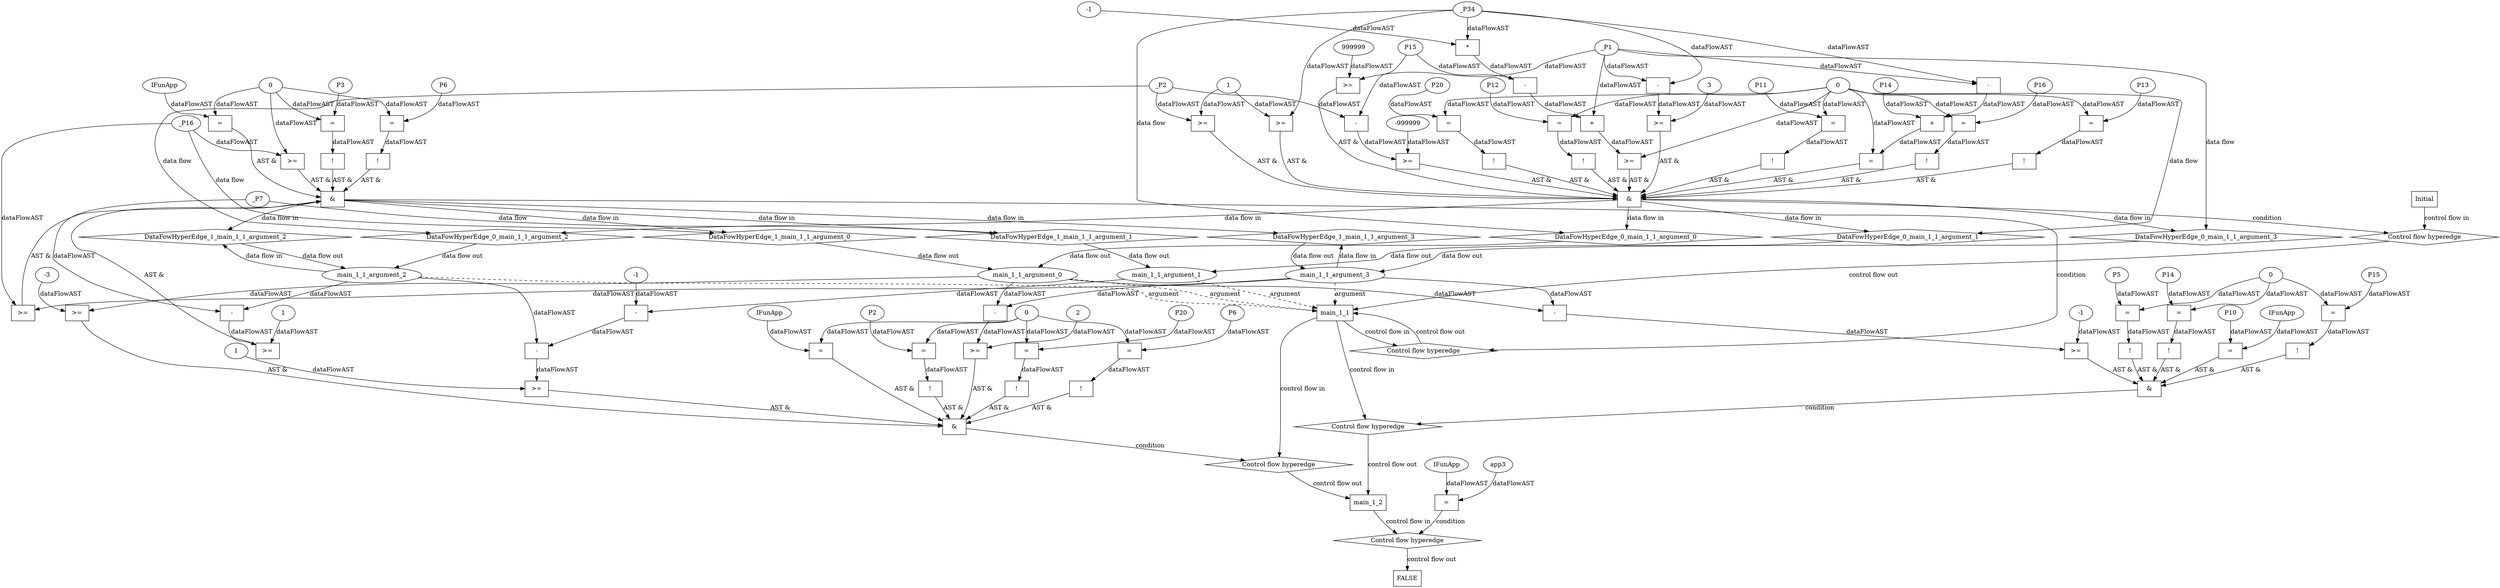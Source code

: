 digraph dag {
"main_1_1" [label="main_1_1" nodeName="main_1_1" class=cfn  shape="rect"];
"main_1_2" [label="main_1_2" nodeName="main_1_2" class=cfn  shape="rect"];
FALSE [label="FALSE" nodeName=FALSE class=cfn  shape="rect"];
Initial [label="Initial" nodeName=Initial class=cfn  shape="rect"];
ControlFowHyperEdge_0 [label="Control flow hyperedge" nodeName=ControlFowHyperEdge_0 class=controlFlowHyperEdge shape="diamond"];
"Initial" -> ControlFowHyperEdge_0 [label="control flow in"]
ControlFowHyperEdge_0 -> "main_1_1" [label="control flow out"]
ControlFowHyperEdge_1 [label="Control flow hyperedge" nodeName=ControlFowHyperEdge_1 class=controlFlowHyperEdge shape="diamond"];
"main_1_1" -> ControlFowHyperEdge_1 [label="control flow in"]
ControlFowHyperEdge_1 -> "main_1_1" [label="control flow out"]
ControlFowHyperEdge_2 [label="Control flow hyperedge" nodeName=ControlFowHyperEdge_2 class=controlFlowHyperEdge shape="diamond"];
"main_1_1" -> ControlFowHyperEdge_2 [label="control flow in"]
ControlFowHyperEdge_2 -> "main_1_2" [label="control flow out"]
ControlFowHyperEdge_3 [label="Control flow hyperedge" nodeName=ControlFowHyperEdge_3 class=controlFlowHyperEdge shape="diamond"];
"main_1_1" -> ControlFowHyperEdge_3 [label="control flow in"]
ControlFowHyperEdge_3 -> "main_1_2" [label="control flow out"]
ControlFowHyperEdge_4 [label="Control flow hyperedge" nodeName=ControlFowHyperEdge_4 class=controlFlowHyperEdge shape="diamond"];
"main_1_2" -> ControlFowHyperEdge_4 [label="control flow in"]
ControlFowHyperEdge_4 -> "FALSE" [label="control flow out"]
"main_1_1_argument_0" [label="main_1_1_argument_0" nodeName=argument0 class=argument  head="main_1_1" shape="oval"];
"main_1_1_argument_0" -> "main_1_1"[label="argument" style="dashed"]
"main_1_1_argument_1" [label="main_1_1_argument_1" nodeName=argument1 class=argument  head="main_1_1" shape="oval"];
"main_1_1_argument_1" -> "main_1_1"[label="argument" style="dashed"]
"main_1_1_argument_2" [label="main_1_1_argument_2" nodeName=argument2 class=argument  head="main_1_1" shape="oval"];
"main_1_1_argument_2" -> "main_1_1"[label="argument" style="dashed"]
"main_1_1_argument_3" [label="main_1_1_argument_3" nodeName=argument3 class=argument  head="main_1_1" shape="oval"];
"main_1_1_argument_3" -> "main_1_1"[label="argument" style="dashed"]

"xxxmain_1_1___Initial_0xxx_and" [label="&" nodeName="xxxmain_1_1___Initial_0xxx_and" class=Operator shape="rect"];
"xxxmain_1_1___Initial_0xxxguard8_node_0" [label="!" nodeName="xxxmain_1_1___Initial_0xxxguard8_node_0" class=Operator shape="rect"];
"xxxmain_1_1___Initial_0xxxguard8_node_1" [label="=" nodeName="xxxmain_1_1___Initial_0xxxguard8_node_1" class=Operator  shape="rect"];
"xxxmain_1_1___Initial_0xxxguard8_node_2" [label="P11" nodeName="xxxmain_1_1___Initial_0xxxguard8_node_2" class=Constant ];
"xxxmain_1_1___Initial_0xxxguard8_node_1" -> "xxxmain_1_1___Initial_0xxxguard8_node_0"[label="dataFlowAST"]
"xxxmain_1_1___Initial_0xxxguard8_node_2" -> "xxxmain_1_1___Initial_0xxxguard8_node_1"[label="dataFlowAST"]
"xxxmain_1_1___Initial_0xxxdataFlow1_node_0" -> "xxxmain_1_1___Initial_0xxxguard8_node_1"[label="dataFlowAST"]

"xxxmain_1_1___Initial_0xxxguard8_node_0" -> "xxxmain_1_1___Initial_0xxx_and" [label="AST &"];
"xxxmain_1_1___Initial_0xxxguard7_node_0" [label=">=" nodeName="xxxmain_1_1___Initial_0xxxguard7_node_0" class=Operator  shape="rect"];
"xxxmain_1_1___Initial_0xxxguard7_node_1" [label="-" nodeName="xxxmain_1_1___Initial_0xxxguard7_node_1" class= Operator shape="rect"];
"xxxmain_1_1___Initial_0xxxguard7_node_4" [label="3" nodeName="xxxmain_1_1___Initial_0xxxguard7_node_4" class=Literal ];
"xxxmain_1_1___Initial_0xxxguard7_node_1" -> "xxxmain_1_1___Initial_0xxxguard7_node_0"[label="dataFlowAST"]
"xxxmain_1_1___Initial_0xxxguard7_node_4" -> "xxxmain_1_1___Initial_0xxxguard7_node_0"[label="dataFlowAST"]
"xxxmain_1_1___Initial_0xxxdataFlow3_node_0" -> "xxxmain_1_1___Initial_0xxxguard7_node_1"[label="dataFlowAST"]
"xxxmain_1_1___Initial_0xxxdataFlow_0_node_0" -> "xxxmain_1_1___Initial_0xxxguard7_node_1"[label="dataFlowAST"]

"xxxmain_1_1___Initial_0xxxguard7_node_0" -> "xxxmain_1_1___Initial_0xxx_and" [label="AST &"];
"xxxmain_1_1___Initial_0xxxguard6_node_0" [label="!" nodeName="xxxmain_1_1___Initial_0xxxguard6_node_0" class=Operator shape="rect"];
"xxxmain_1_1___Initial_0xxxguard6_node_1" [label="=" nodeName="xxxmain_1_1___Initial_0xxxguard6_node_1" class=Operator  shape="rect"];
"xxxmain_1_1___Initial_0xxxguard6_node_2" [label="P12" nodeName="xxxmain_1_1___Initial_0xxxguard6_node_2" class=Constant ];
"xxxmain_1_1___Initial_0xxxguard6_node_1" -> "xxxmain_1_1___Initial_0xxxguard6_node_0"[label="dataFlowAST"]
"xxxmain_1_1___Initial_0xxxguard6_node_2" -> "xxxmain_1_1___Initial_0xxxguard6_node_1"[label="dataFlowAST"]
"xxxmain_1_1___Initial_0xxxdataFlow1_node_0" -> "xxxmain_1_1___Initial_0xxxguard6_node_1"[label="dataFlowAST"]

"xxxmain_1_1___Initial_0xxxguard6_node_0" -> "xxxmain_1_1___Initial_0xxx_and" [label="AST &"];
"xxxmain_1_1___Initial_0xxxguard10_node_0" [label=">=" nodeName="xxxmain_1_1___Initial_0xxxguard10_node_0" class=Operator  shape="rect"];
"xxxmain_1_1___Initial_0xxxguard10_node_1" [label="+" nodeName="xxxmain_1_1___Initial_0xxxguard10_node_1" class= Operator shape="rect"];
"xxxmain_1_1___Initial_0xxxguard10_node_3" [label="-" nodeName="xxxmain_1_1___Initial_0xxxguard10_node_3" class= Operator shape="rect"];
"xxxmain_1_1___Initial_0xxxguard10_node_4" [label="*" nodeName="xxxmain_1_1___Initial_0xxxguard10_node_4" class=Operator  shape="rect"];
"xxxmain_1_1___Initial_0xxxguard10_node_5" [label="-1" nodeName="xxxmain_1_1___Initial_0xxxguard10_node_5" class=Coeff ];
"xxxmain_1_1___Initial_0xxxguard10_node_1" -> "xxxmain_1_1___Initial_0xxxguard10_node_0"[label="dataFlowAST"]
"xxxmain_1_1___Initial_0xxxdataFlow1_node_0" -> "xxxmain_1_1___Initial_0xxxguard10_node_0"[label="dataFlowAST"]
"xxxmain_1_1___Initial_0xxxdataFlow3_node_0" -> "xxxmain_1_1___Initial_0xxxguard10_node_1"[label="dataFlowAST"]
"xxxmain_1_1___Initial_0xxxguard10_node_3" -> "xxxmain_1_1___Initial_0xxxguard10_node_1"[label="dataFlowAST"]
"xxxmain_1_1___Initial_0xxxguard10_node_4" -> "xxxmain_1_1___Initial_0xxxguard10_node_3"[label="dataFlowAST"]
"xxxmain_1_1___Initial_0xxxguard_0_node_3" -> "xxxmain_1_1___Initial_0xxxguard10_node_3"[label="dataFlowAST"]
"xxxmain_1_1___Initial_0xxxguard10_node_5" -> "xxxmain_1_1___Initial_0xxxguard10_node_4"[label="dataFlowAST"]
"xxxmain_1_1___Initial_0xxxdataFlow_0_node_0" -> "xxxmain_1_1___Initial_0xxxguard10_node_4"[label="dataFlowAST"]

"xxxmain_1_1___Initial_0xxxguard10_node_0" -> "xxxmain_1_1___Initial_0xxx_and" [label="AST &"];
"xxxmain_1_1___Initial_0xxxguard9_node_0" [label=">=" nodeName="xxxmain_1_1___Initial_0xxxguard9_node_0" class=Operator  shape="rect"];
"xxxmain_1_1___Initial_0xxxdataFlow2_node_0" -> "xxxmain_1_1___Initial_0xxxguard9_node_0"[label="dataFlowAST"]
"xxxmain_1_1___Initial_0xxxguard5_node_2" -> "xxxmain_1_1___Initial_0xxxguard9_node_0"[label="dataFlowAST"]

"xxxmain_1_1___Initial_0xxxguard9_node_0" -> "xxxmain_1_1___Initial_0xxx_and" [label="AST &"];
"xxxmain_1_1___Initial_0xxxguard4_node_0" [label="!" nodeName="xxxmain_1_1___Initial_0xxxguard4_node_0" class=Operator shape="rect"];
"xxxmain_1_1___Initial_0xxxguard4_node_1" [label="=" nodeName="xxxmain_1_1___Initial_0xxxguard4_node_1" class=Operator  shape="rect"];
"xxxmain_1_1___Initial_0xxxguard4_node_2" [label="P16" nodeName="xxxmain_1_1___Initial_0xxxguard4_node_2" class=Constant ];
"xxxmain_1_1___Initial_0xxxguard4_node_1" -> "xxxmain_1_1___Initial_0xxxguard4_node_0"[label="dataFlowAST"]
"xxxmain_1_1___Initial_0xxxguard4_node_2" -> "xxxmain_1_1___Initial_0xxxguard4_node_1"[label="dataFlowAST"]
"xxxmain_1_1___Initial_0xxxdataFlow1_node_0" -> "xxxmain_1_1___Initial_0xxxguard4_node_1"[label="dataFlowAST"]

"xxxmain_1_1___Initial_0xxxguard4_node_0" -> "xxxmain_1_1___Initial_0xxx_and" [label="AST &"];
"xxxmain_1_1___Initial_0xxxguard_0_node_0" [label=">=" nodeName="xxxmain_1_1___Initial_0xxxguard_0_node_0" class=Operator  shape="rect"];
"xxxmain_1_1___Initial_0xxxguard_0_node_1" [label="-" nodeName="xxxmain_1_1___Initial_0xxxguard_0_node_1" class= Operator shape="rect"];
"xxxmain_1_1___Initial_0xxxguard_0_node_3" [label="P15" nodeName="xxxmain_1_1___Initial_0xxxguard_0_node_3" class=Constant ];
"xxxmain_1_1___Initial_0xxxguard_0_node_4" [label="-999999" nodeName="xxxmain_1_1___Initial_0xxxguard_0_node_4" class=Literal ];
"xxxmain_1_1___Initial_0xxxguard_0_node_1" -> "xxxmain_1_1___Initial_0xxxguard_0_node_0"[label="dataFlowAST"]
"xxxmain_1_1___Initial_0xxxguard_0_node_4" -> "xxxmain_1_1___Initial_0xxxguard_0_node_0"[label="dataFlowAST"]
"xxxmain_1_1___Initial_0xxxdataFlow2_node_0" -> "xxxmain_1_1___Initial_0xxxguard_0_node_1"[label="dataFlowAST"]
"xxxmain_1_1___Initial_0xxxguard_0_node_3" -> "xxxmain_1_1___Initial_0xxxguard_0_node_1"[label="dataFlowAST"]

"xxxmain_1_1___Initial_0xxxguard_0_node_0" -> "xxxmain_1_1___Initial_0xxx_and" [label="AST &"];
"xxxmain_1_1___Initial_0xxxguard5_node_0" [label=">=" nodeName="xxxmain_1_1___Initial_0xxxguard5_node_0" class=Operator  shape="rect"];
"xxxmain_1_1___Initial_0xxxguard5_node_2" [label="1" nodeName="xxxmain_1_1___Initial_0xxxguard5_node_2" class=Literal ];
"xxxmain_1_1___Initial_0xxxdataFlow_0_node_0" -> "xxxmain_1_1___Initial_0xxxguard5_node_0"[label="dataFlowAST"]
"xxxmain_1_1___Initial_0xxxguard5_node_2" -> "xxxmain_1_1___Initial_0xxxguard5_node_0"[label="dataFlowAST"]

"xxxmain_1_1___Initial_0xxxguard5_node_0" -> "xxxmain_1_1___Initial_0xxx_and" [label="AST &"];
"xxxmain_1_1___Initial_0xxxguard3_node_0" [label="=" nodeName="xxxmain_1_1___Initial_0xxxguard3_node_0" class=Operator  shape="rect"];
"xxxmain_1_1___Initial_0xxxguard3_node_1" [label="+" nodeName="xxxmain_1_1___Initial_0xxxguard3_node_1" class= Operator shape="rect"];
"xxxmain_1_1___Initial_0xxxguard3_node_2" [label="P14" nodeName="xxxmain_1_1___Initial_0xxxguard3_node_2" class=Constant ];
"xxxmain_1_1___Initial_0xxxguard3_node_3" [label="-" nodeName="xxxmain_1_1___Initial_0xxxguard3_node_3" class= Operator shape="rect"];
"xxxmain_1_1___Initial_0xxxguard3_node_1" -> "xxxmain_1_1___Initial_0xxxguard3_node_0"[label="dataFlowAST"]
"xxxmain_1_1___Initial_0xxxdataFlow1_node_0" -> "xxxmain_1_1___Initial_0xxxguard3_node_0"[label="dataFlowAST"]
"xxxmain_1_1___Initial_0xxxguard3_node_2" -> "xxxmain_1_1___Initial_0xxxguard3_node_1"[label="dataFlowAST"]
"xxxmain_1_1___Initial_0xxxguard3_node_3" -> "xxxmain_1_1___Initial_0xxxguard3_node_1"[label="dataFlowAST"]
"xxxmain_1_1___Initial_0xxxdataFlow_0_node_0" -> "xxxmain_1_1___Initial_0xxxguard3_node_3"[label="dataFlowAST"]
"xxxmain_1_1___Initial_0xxxdataFlow3_node_0" -> "xxxmain_1_1___Initial_0xxxguard3_node_3"[label="dataFlowAST"]

"xxxmain_1_1___Initial_0xxxguard3_node_0" -> "xxxmain_1_1___Initial_0xxx_and" [label="AST &"];
"xxxmain_1_1___Initial_0xxxguard1_node_0" [label="!" nodeName="xxxmain_1_1___Initial_0xxxguard1_node_0" class=Operator shape="rect"];
"xxxmain_1_1___Initial_0xxxguard1_node_1" [label="=" nodeName="xxxmain_1_1___Initial_0xxxguard1_node_1" class=Operator  shape="rect"];
"xxxmain_1_1___Initial_0xxxguard1_node_2" [label="P13" nodeName="xxxmain_1_1___Initial_0xxxguard1_node_2" class=Constant ];
"xxxmain_1_1___Initial_0xxxguard1_node_1" -> "xxxmain_1_1___Initial_0xxxguard1_node_0"[label="dataFlowAST"]
"xxxmain_1_1___Initial_0xxxguard1_node_2" -> "xxxmain_1_1___Initial_0xxxguard1_node_1"[label="dataFlowAST"]
"xxxmain_1_1___Initial_0xxxdataFlow1_node_0" -> "xxxmain_1_1___Initial_0xxxguard1_node_1"[label="dataFlowAST"]

"xxxmain_1_1___Initial_0xxxguard1_node_0" -> "xxxmain_1_1___Initial_0xxx_and" [label="AST &"];
"xxxmain_1_1___Initial_0xxxguard2_node_0" [label=">=" nodeName="xxxmain_1_1___Initial_0xxxguard2_node_0" class=Operator  shape="rect"];
"xxxmain_1_1___Initial_0xxxguard2_node_1" [label="999999" nodeName="xxxmain_1_1___Initial_0xxxguard2_node_1" class=Literal ];
"xxxmain_1_1___Initial_0xxxguard2_node_1" -> "xxxmain_1_1___Initial_0xxxguard2_node_0"[label="dataFlowAST"]
"xxxmain_1_1___Initial_0xxxdataFlow3_node_0" -> "xxxmain_1_1___Initial_0xxxguard2_node_0"[label="dataFlowAST"]

"xxxmain_1_1___Initial_0xxxguard2_node_0" -> "xxxmain_1_1___Initial_0xxx_and" [label="AST &"];
"xxxmain_1_1___Initial_0xxxguard11_node_0" [label="!" nodeName="xxxmain_1_1___Initial_0xxxguard11_node_0" class=Operator shape="rect"];
"xxxmain_1_1___Initial_0xxxguard11_node_1" [label="=" nodeName="xxxmain_1_1___Initial_0xxxguard11_node_1" class=Operator  shape="rect"];
"xxxmain_1_1___Initial_0xxxguard11_node_2" [label="P20" nodeName="xxxmain_1_1___Initial_0xxxguard11_node_2" class=Constant ];
"xxxmain_1_1___Initial_0xxxguard11_node_1" -> "xxxmain_1_1___Initial_0xxxguard11_node_0"[label="dataFlowAST"]
"xxxmain_1_1___Initial_0xxxguard11_node_2" -> "xxxmain_1_1___Initial_0xxxguard11_node_1"[label="dataFlowAST"]
"xxxmain_1_1___Initial_0xxxdataFlow1_node_0" -> "xxxmain_1_1___Initial_0xxxguard11_node_1"[label="dataFlowAST"]

"xxxmain_1_1___Initial_0xxxguard11_node_0" -> "xxxmain_1_1___Initial_0xxx_and" [label="AST &"];
"xxxmain_1_1___Initial_0xxx_and" -> "ControlFowHyperEdge_0" [label="condition"];
"xxxmain_1_1___Initial_0xxxdataFlow_0_node_0" [label="_P34" nodeName="xxxmain_1_1___Initial_0xxxdataFlow_0_node_0" class=Constant ];

"xxxmain_1_1___Initial_0xxxdataFlow_0_node_0" -> "DataFowHyperEdge_0_main_1_1_argument_0" [label="data flow"];
"xxxmain_1_1___Initial_0xxxdataFlow1_node_0" [label="0" nodeName="xxxmain_1_1___Initial_0xxxdataFlow1_node_0" class=Literal ];

"xxxmain_1_1___Initial_0xxxdataFlow1_node_0" -> "DataFowHyperEdge_0_main_1_1_argument_1" [label="data flow"];
"xxxmain_1_1___Initial_0xxxdataFlow2_node_0" [label="_P2" nodeName="xxxmain_1_1___Initial_0xxxdataFlow2_node_0" class=Constant ];

"xxxmain_1_1___Initial_0xxxdataFlow2_node_0" -> "DataFowHyperEdge_0_main_1_1_argument_2" [label="data flow"];
"xxxmain_1_1___Initial_0xxxdataFlow3_node_0" [label="_P1" nodeName="xxxmain_1_1___Initial_0xxxdataFlow3_node_0" class=Constant ];

"xxxmain_1_1___Initial_0xxxdataFlow3_node_0" -> "DataFowHyperEdge_0_main_1_1_argument_3" [label="data flow"];
"xxxmain_1_1___main_1_1_1xxx_and" [label="&" nodeName="xxxmain_1_1___main_1_1_1xxx_and" class=Operator shape="rect"];
"xxxmain_1_1___main_1_1_1xxxguard5_node_0" [label=">=" nodeName="xxxmain_1_1___main_1_1_1xxxguard5_node_0" class=Operator  shape="rect"];
"xxxmain_1_1___main_1_1_1xxxguard5_node_1" [label="-" nodeName="xxxmain_1_1___main_1_1_1xxxguard5_node_1" class= Operator shape="rect"];
"xxxmain_1_1___main_1_1_1xxxguard5_node_4" [label="1" nodeName="xxxmain_1_1___main_1_1_1xxxguard5_node_4" class=Literal ];
"xxxmain_1_1___main_1_1_1xxxguard5_node_1" -> "xxxmain_1_1___main_1_1_1xxxguard5_node_0"[label="dataFlowAST"]
"xxxmain_1_1___main_1_1_1xxxguard5_node_4" -> "xxxmain_1_1___main_1_1_1xxxguard5_node_0"[label="dataFlowAST"]
"main_1_1_argument_2" -> "xxxmain_1_1___main_1_1_1xxxguard5_node_1"[label="dataFlowAST"]
"xxxmain_1_1___main_1_1_1xxxdataFlow1_node_0" -> "xxxmain_1_1___main_1_1_1xxxguard5_node_1"[label="dataFlowAST"]

"xxxmain_1_1___main_1_1_1xxxguard5_node_0" -> "xxxmain_1_1___main_1_1_1xxx_and" [label="AST &"];
"xxxmain_1_1___main_1_1_1xxxguard2_node_0" [label=">=" nodeName="xxxmain_1_1___main_1_1_1xxxguard2_node_0" class=Operator  shape="rect"];
"main_1_1_argument_3" -> "xxxmain_1_1___main_1_1_1xxxguard2_node_0"[label="dataFlowAST"]
"xxxmain_1_1___main_1_1_1xxxdataFlow_0_node_0" -> "xxxmain_1_1___main_1_1_1xxxguard2_node_0"[label="dataFlowAST"]

"xxxmain_1_1___main_1_1_1xxxguard2_node_0" -> "xxxmain_1_1___main_1_1_1xxx_and" [label="AST &"];
"xxxmain_1_1___main_1_1_1xxxguard1_node_0" [label="=" nodeName="xxxmain_1_1___main_1_1_1xxxguard1_node_0" class=Operator  shape="rect"];
"xxxmain_1_1___main_1_1_1xxxguard1_node_1" [label="IFunApp" nodeName="xxxmain_1_1___main_1_1_1xxxguard1_node_1" class=IFunApp ];
"xxxmain_1_1___main_1_1_1xxxguard1_node_1" -> "xxxmain_1_1___main_1_1_1xxxguard1_node_0"[label="dataFlowAST"]
"xxxmain_1_1___main_1_1_1xxxguard_0_node_2" -> "xxxmain_1_1___main_1_1_1xxxguard1_node_0"[label="dataFlowAST"]

"xxxmain_1_1___main_1_1_1xxxguard1_node_0" -> "xxxmain_1_1___main_1_1_1xxx_and" [label="AST &"];
"xxxmain_1_1___main_1_1_1xxxguard4_node_0" [label="!" nodeName="xxxmain_1_1___main_1_1_1xxxguard4_node_0" class=Operator shape="rect"];
"xxxmain_1_1___main_1_1_1xxxguard4_node_1" [label="=" nodeName="xxxmain_1_1___main_1_1_1xxxguard4_node_1" class=Operator  shape="rect"];
"xxxmain_1_1___main_1_1_1xxxguard4_node_2" [label="P6" nodeName="xxxmain_1_1___main_1_1_1xxxguard4_node_2" class=Constant ];
"xxxmain_1_1___main_1_1_1xxxguard4_node_1" -> "xxxmain_1_1___main_1_1_1xxxguard4_node_0"[label="dataFlowAST"]
"xxxmain_1_1___main_1_1_1xxxguard4_node_2" -> "xxxmain_1_1___main_1_1_1xxxguard4_node_1"[label="dataFlowAST"]
"xxxmain_1_1___main_1_1_1xxxguard_0_node_2" -> "xxxmain_1_1___main_1_1_1xxxguard4_node_1"[label="dataFlowAST"]

"xxxmain_1_1___main_1_1_1xxxguard4_node_0" -> "xxxmain_1_1___main_1_1_1xxx_and" [label="AST &"];
"xxxmain_1_1___main_1_1_1xxxguard3_node_0" [label="!" nodeName="xxxmain_1_1___main_1_1_1xxxguard3_node_0" class=Operator shape="rect"];
"xxxmain_1_1___main_1_1_1xxxguard3_node_1" [label="=" nodeName="xxxmain_1_1___main_1_1_1xxxguard3_node_1" class=Operator  shape="rect"];
"xxxmain_1_1___main_1_1_1xxxguard3_node_2" [label="P3" nodeName="xxxmain_1_1___main_1_1_1xxxguard3_node_2" class=Constant ];
"xxxmain_1_1___main_1_1_1xxxguard3_node_1" -> "xxxmain_1_1___main_1_1_1xxxguard3_node_0"[label="dataFlowAST"]
"xxxmain_1_1___main_1_1_1xxxguard3_node_2" -> "xxxmain_1_1___main_1_1_1xxxguard3_node_1"[label="dataFlowAST"]
"xxxmain_1_1___main_1_1_1xxxguard_0_node_2" -> "xxxmain_1_1___main_1_1_1xxxguard3_node_1"[label="dataFlowAST"]

"xxxmain_1_1___main_1_1_1xxxguard3_node_0" -> "xxxmain_1_1___main_1_1_1xxx_and" [label="AST &"];
"xxxmain_1_1___main_1_1_1xxxguard_0_node_0" [label=">=" nodeName="xxxmain_1_1___main_1_1_1xxxguard_0_node_0" class=Operator  shape="rect"];
"xxxmain_1_1___main_1_1_1xxxguard_0_node_2" [label="0" nodeName="xxxmain_1_1___main_1_1_1xxxguard_0_node_2" class=Literal ];
"xxxmain_1_1___main_1_1_1xxxdataFlow_0_node_0" -> "xxxmain_1_1___main_1_1_1xxxguard_0_node_0"[label="dataFlowAST"]
"xxxmain_1_1___main_1_1_1xxxguard_0_node_2" -> "xxxmain_1_1___main_1_1_1xxxguard_0_node_0"[label="dataFlowAST"]

"xxxmain_1_1___main_1_1_1xxxguard_0_node_0" -> "xxxmain_1_1___main_1_1_1xxx_and" [label="AST &"];
"xxxmain_1_1___main_1_1_1xxx_and" -> "ControlFowHyperEdge_1" [label="condition"];
"xxxmain_1_1___main_1_1_1xxxdataFlow_0_node_0" [label="_P16" nodeName="xxxmain_1_1___main_1_1_1xxxdataFlow_0_node_0" class=Constant ];

"xxxmain_1_1___main_1_1_1xxxdataFlow_0_node_0" -> "DataFowHyperEdge_1_main_1_1_argument_0" [label="data flow"];
"xxxmain_1_1___main_1_1_1xxxdataFlow1_node_0" [label="_P7" nodeName="xxxmain_1_1___main_1_1_1xxxdataFlow1_node_0" class=Constant ];

"xxxmain_1_1___main_1_1_1xxxdataFlow1_node_0" -> "DataFowHyperEdge_1_main_1_1_argument_1" [label="data flow"];
"xxxmain_1_2___main_1_1_2xxx_and" [label="&" nodeName="xxxmain_1_2___main_1_1_2xxx_and" class=Operator shape="rect"];
"xxxmain_1_2___main_1_1_2xxxguard3_node_0" [label="!" nodeName="xxxmain_1_2___main_1_1_2xxxguard3_node_0" class=Operator shape="rect"];
"xxxmain_1_2___main_1_1_2xxxguard3_node_1" [label="=" nodeName="xxxmain_1_2___main_1_1_2xxxguard3_node_1" class=Operator  shape="rect"];
"xxxmain_1_2___main_1_1_2xxxguard3_node_2" [label="P2" nodeName="xxxmain_1_2___main_1_1_2xxxguard3_node_2" class=Constant ];
"xxxmain_1_2___main_1_1_2xxxguard3_node_3" [label="0" nodeName="xxxmain_1_2___main_1_1_2xxxguard3_node_3" class=Literal ];
"xxxmain_1_2___main_1_1_2xxxguard3_node_1" -> "xxxmain_1_2___main_1_1_2xxxguard3_node_0"[label="dataFlowAST"]
"xxxmain_1_2___main_1_1_2xxxguard3_node_2" -> "xxxmain_1_2___main_1_1_2xxxguard3_node_1"[label="dataFlowAST"]
"xxxmain_1_2___main_1_1_2xxxguard3_node_3" -> "xxxmain_1_2___main_1_1_2xxxguard3_node_1"[label="dataFlowAST"]

"xxxmain_1_2___main_1_1_2xxxguard3_node_0" -> "xxxmain_1_2___main_1_1_2xxx_and" [label="AST &"];
"xxxmain_1_2___main_1_1_2xxxguard2_node_0" [label=">=" nodeName="xxxmain_1_2___main_1_1_2xxxguard2_node_0" class=Operator  shape="rect"];
"xxxmain_1_2___main_1_1_2xxxguard2_node_1" [label="-" nodeName="xxxmain_1_2___main_1_1_2xxxguard2_node_1" class= Operator shape="rect"];
"xxxmain_1_2___main_1_1_2xxxguard2_node_3" [label="-" nodeName="xxxmain_1_2___main_1_1_2xxxguard2_node_3" class= Operator shape="rect"];
"xxxmain_1_2___main_1_1_2xxxguard2_node_5" [label="-1" nodeName="xxxmain_1_2___main_1_1_2xxxguard2_node_5" class=Literal ];
"xxxmain_1_2___main_1_1_2xxxguard2_node_6" [label="1" nodeName="xxxmain_1_2___main_1_1_2xxxguard2_node_6" class=Literal ];
"xxxmain_1_2___main_1_1_2xxxguard2_node_1" -> "xxxmain_1_2___main_1_1_2xxxguard2_node_0"[label="dataFlowAST"]
"xxxmain_1_2___main_1_1_2xxxguard2_node_6" -> "xxxmain_1_2___main_1_1_2xxxguard2_node_0"[label="dataFlowAST"]
"main_1_1_argument_2" -> "xxxmain_1_2___main_1_1_2xxxguard2_node_1"[label="dataFlowAST"]
"xxxmain_1_2___main_1_1_2xxxguard2_node_3" -> "xxxmain_1_2___main_1_1_2xxxguard2_node_1"[label="dataFlowAST"]
"main_1_1_argument_1" -> "xxxmain_1_2___main_1_1_2xxxguard2_node_3"[label="dataFlowAST"]
"xxxmain_1_2___main_1_1_2xxxguard2_node_5" -> "xxxmain_1_2___main_1_1_2xxxguard2_node_3"[label="dataFlowAST"]

"xxxmain_1_2___main_1_1_2xxxguard2_node_0" -> "xxxmain_1_2___main_1_1_2xxx_and" [label="AST &"];
"xxxmain_1_2___main_1_1_2xxxguard4_node_0" [label="!" nodeName="xxxmain_1_2___main_1_1_2xxxguard4_node_0" class=Operator shape="rect"];
"xxxmain_1_2___main_1_1_2xxxguard4_node_1" [label="=" nodeName="xxxmain_1_2___main_1_1_2xxxguard4_node_1" class=Operator  shape="rect"];
"xxxmain_1_2___main_1_1_2xxxguard4_node_2" [label="P20" nodeName="xxxmain_1_2___main_1_1_2xxxguard4_node_2" class=Constant ];
"xxxmain_1_2___main_1_1_2xxxguard4_node_1" -> "xxxmain_1_2___main_1_1_2xxxguard4_node_0"[label="dataFlowAST"]
"xxxmain_1_2___main_1_1_2xxxguard4_node_2" -> "xxxmain_1_2___main_1_1_2xxxguard4_node_1"[label="dataFlowAST"]
"xxxmain_1_2___main_1_1_2xxxguard3_node_3" -> "xxxmain_1_2___main_1_1_2xxxguard4_node_1"[label="dataFlowAST"]

"xxxmain_1_2___main_1_1_2xxxguard4_node_0" -> "xxxmain_1_2___main_1_1_2xxx_and" [label="AST &"];
"xxxmain_1_2___main_1_1_2xxxguard1_node_0" [label=">=" nodeName="xxxmain_1_2___main_1_1_2xxxguard1_node_0" class=Operator  shape="rect"];
"xxxmain_1_2___main_1_1_2xxxguard1_node_1" [label="-3" nodeName="xxxmain_1_2___main_1_1_2xxxguard1_node_1" class=Literal ];
"xxxmain_1_2___main_1_1_2xxxguard1_node_1" -> "xxxmain_1_2___main_1_1_2xxxguard1_node_0"[label="dataFlowAST"]
"main_1_1_argument_0" -> "xxxmain_1_2___main_1_1_2xxxguard1_node_0"[label="dataFlowAST"]

"xxxmain_1_2___main_1_1_2xxxguard1_node_0" -> "xxxmain_1_2___main_1_1_2xxx_and" [label="AST &"];
"xxxmain_1_2___main_1_1_2xxxguard6_node_0" [label="!" nodeName="xxxmain_1_2___main_1_1_2xxxguard6_node_0" class=Operator shape="rect"];
"xxxmain_1_2___main_1_1_2xxxguard6_node_1" [label="=" nodeName="xxxmain_1_2___main_1_1_2xxxguard6_node_1" class=Operator  shape="rect"];
"xxxmain_1_2___main_1_1_2xxxguard6_node_2" [label="P6" nodeName="xxxmain_1_2___main_1_1_2xxxguard6_node_2" class=Constant ];
"xxxmain_1_2___main_1_1_2xxxguard6_node_1" -> "xxxmain_1_2___main_1_1_2xxxguard6_node_0"[label="dataFlowAST"]
"xxxmain_1_2___main_1_1_2xxxguard6_node_2" -> "xxxmain_1_2___main_1_1_2xxxguard6_node_1"[label="dataFlowAST"]
"xxxmain_1_2___main_1_1_2xxxguard3_node_3" -> "xxxmain_1_2___main_1_1_2xxxguard6_node_1"[label="dataFlowAST"]

"xxxmain_1_2___main_1_1_2xxxguard6_node_0" -> "xxxmain_1_2___main_1_1_2xxx_and" [label="AST &"];
"xxxmain_1_2___main_1_1_2xxxguard5_node_0" [label="=" nodeName="xxxmain_1_2___main_1_1_2xxxguard5_node_0" class=Operator  shape="rect"];
"xxxmain_1_2___main_1_1_2xxxguard5_node_1" [label="IFunApp" nodeName="xxxmain_1_2___main_1_1_2xxxguard5_node_1" class=IFunApp ];
"xxxmain_1_2___main_1_1_2xxxguard5_node_1" -> "xxxmain_1_2___main_1_1_2xxxguard5_node_0"[label="dataFlowAST"]
"xxxmain_1_2___main_1_1_2xxxguard3_node_3" -> "xxxmain_1_2___main_1_1_2xxxguard5_node_0"[label="dataFlowAST"]

"xxxmain_1_2___main_1_1_2xxxguard5_node_0" -> "xxxmain_1_2___main_1_1_2xxx_and" [label="AST &"];
"xxxmain_1_2___main_1_1_2xxxguard_0_node_0" [label=">=" nodeName="xxxmain_1_2___main_1_1_2xxxguard_0_node_0" class=Operator  shape="rect"];
"xxxmain_1_2___main_1_1_2xxxguard_0_node_1" [label="-" nodeName="xxxmain_1_2___main_1_1_2xxxguard_0_node_1" class= Operator shape="rect"];
"xxxmain_1_2___main_1_1_2xxxguard_0_node_4" [label="2" nodeName="xxxmain_1_2___main_1_1_2xxxguard_0_node_4" class=Literal ];
"xxxmain_1_2___main_1_1_2xxxguard_0_node_1" -> "xxxmain_1_2___main_1_1_2xxxguard_0_node_0"[label="dataFlowAST"]
"xxxmain_1_2___main_1_1_2xxxguard_0_node_4" -> "xxxmain_1_2___main_1_1_2xxxguard_0_node_0"[label="dataFlowAST"]
"main_1_1_argument_3" -> "xxxmain_1_2___main_1_1_2xxxguard_0_node_1"[label="dataFlowAST"]
"main_1_1_argument_0" -> "xxxmain_1_2___main_1_1_2xxxguard_0_node_1"[label="dataFlowAST"]

"xxxmain_1_2___main_1_1_2xxxguard_0_node_0" -> "xxxmain_1_2___main_1_1_2xxx_and" [label="AST &"];
"xxxmain_1_2___main_1_1_2xxx_and" -> "ControlFowHyperEdge_2" [label="condition"];
"xxxmain_1_2___main_1_1_3xxx_and" [label="&" nodeName="xxxmain_1_2___main_1_1_3xxx_and" class=Operator shape="rect"];
"xxxmain_1_2___main_1_1_3xxxguard2_node_0" [label="!" nodeName="xxxmain_1_2___main_1_1_3xxxguard2_node_0" class=Operator shape="rect"];
"xxxmain_1_2___main_1_1_3xxxguard2_node_1" [label="=" nodeName="xxxmain_1_2___main_1_1_3xxxguard2_node_1" class=Operator  shape="rect"];
"xxxmain_1_2___main_1_1_3xxxguard2_node_2" [label="P15" nodeName="xxxmain_1_2___main_1_1_3xxxguard2_node_2" class=Constant ];
"xxxmain_1_2___main_1_1_3xxxguard2_node_3" [label="0" nodeName="xxxmain_1_2___main_1_1_3xxxguard2_node_3" class=Literal ];
"xxxmain_1_2___main_1_1_3xxxguard2_node_1" -> "xxxmain_1_2___main_1_1_3xxxguard2_node_0"[label="dataFlowAST"]
"xxxmain_1_2___main_1_1_3xxxguard2_node_2" -> "xxxmain_1_2___main_1_1_3xxxguard2_node_1"[label="dataFlowAST"]
"xxxmain_1_2___main_1_1_3xxxguard2_node_3" -> "xxxmain_1_2___main_1_1_3xxxguard2_node_1"[label="dataFlowAST"]

"xxxmain_1_2___main_1_1_3xxxguard2_node_0" -> "xxxmain_1_2___main_1_1_3xxx_and" [label="AST &"];
"xxxmain_1_2___main_1_1_3xxxguard4_node_0" [label="!" nodeName="xxxmain_1_2___main_1_1_3xxxguard4_node_0" class=Operator shape="rect"];
"xxxmain_1_2___main_1_1_3xxxguard4_node_1" [label="=" nodeName="xxxmain_1_2___main_1_1_3xxxguard4_node_1" class=Operator  shape="rect"];
"xxxmain_1_2___main_1_1_3xxxguard4_node_2" [label="P5" nodeName="xxxmain_1_2___main_1_1_3xxxguard4_node_2" class=Constant ];
"xxxmain_1_2___main_1_1_3xxxguard4_node_1" -> "xxxmain_1_2___main_1_1_3xxxguard4_node_0"[label="dataFlowAST"]
"xxxmain_1_2___main_1_1_3xxxguard4_node_2" -> "xxxmain_1_2___main_1_1_3xxxguard4_node_1"[label="dataFlowAST"]
"xxxmain_1_2___main_1_1_3xxxguard2_node_3" -> "xxxmain_1_2___main_1_1_3xxxguard4_node_1"[label="dataFlowAST"]

"xxxmain_1_2___main_1_1_3xxxguard4_node_0" -> "xxxmain_1_2___main_1_1_3xxx_and" [label="AST &"];
"xxxmain_1_2___main_1_1_3xxxguard_0_node_0" [label="=" nodeName="xxxmain_1_2___main_1_1_3xxxguard_0_node_0" class=Operator  shape="rect"];
"xxxmain_1_2___main_1_1_3xxxguard_0_node_1" [label="IFunApp" nodeName="xxxmain_1_2___main_1_1_3xxxguard_0_node_1" class=IFunApp ];
"xxxmain_1_2___main_1_1_3xxxguard_0_node_2" [label="P10" nodeName="xxxmain_1_2___main_1_1_3xxxguard_0_node_2" class=Constant ];
"xxxmain_1_2___main_1_1_3xxxguard_0_node_1" -> "xxxmain_1_2___main_1_1_3xxxguard_0_node_0"[label="dataFlowAST"]
"xxxmain_1_2___main_1_1_3xxxguard_0_node_2" -> "xxxmain_1_2___main_1_1_3xxxguard_0_node_0"[label="dataFlowAST"]

"xxxmain_1_2___main_1_1_3xxxguard_0_node_0" -> "xxxmain_1_2___main_1_1_3xxx_and" [label="AST &"];
"xxxmain_1_2___main_1_1_3xxxguard1_node_0" [label=">=" nodeName="xxxmain_1_2___main_1_1_3xxxguard1_node_0" class=Operator  shape="rect"];
"xxxmain_1_2___main_1_1_3xxxguard1_node_1" [label="-" nodeName="xxxmain_1_2___main_1_1_3xxxguard1_node_1" class= Operator shape="rect"];
"xxxmain_1_2___main_1_1_3xxxguard1_node_4" [label="-1" nodeName="xxxmain_1_2___main_1_1_3xxxguard1_node_4" class=Literal ];
"xxxmain_1_2___main_1_1_3xxxguard1_node_1" -> "xxxmain_1_2___main_1_1_3xxxguard1_node_0"[label="dataFlowAST"]
"xxxmain_1_2___main_1_1_3xxxguard1_node_4" -> "xxxmain_1_2___main_1_1_3xxxguard1_node_0"[label="dataFlowAST"]
"main_1_1_argument_0" -> "xxxmain_1_2___main_1_1_3xxxguard1_node_1"[label="dataFlowAST"]
"main_1_1_argument_3" -> "xxxmain_1_2___main_1_1_3xxxguard1_node_1"[label="dataFlowAST"]

"xxxmain_1_2___main_1_1_3xxxguard1_node_0" -> "xxxmain_1_2___main_1_1_3xxx_and" [label="AST &"];
"xxxmain_1_2___main_1_1_3xxxguard3_node_0" [label="!" nodeName="xxxmain_1_2___main_1_1_3xxxguard3_node_0" class=Operator shape="rect"];
"xxxmain_1_2___main_1_1_3xxxguard3_node_1" [label="=" nodeName="xxxmain_1_2___main_1_1_3xxxguard3_node_1" class=Operator  shape="rect"];
"xxxmain_1_2___main_1_1_3xxxguard3_node_2" [label="P14" nodeName="xxxmain_1_2___main_1_1_3xxxguard3_node_2" class=Constant ];
"xxxmain_1_2___main_1_1_3xxxguard3_node_1" -> "xxxmain_1_2___main_1_1_3xxxguard3_node_0"[label="dataFlowAST"]
"xxxmain_1_2___main_1_1_3xxxguard3_node_2" -> "xxxmain_1_2___main_1_1_3xxxguard3_node_1"[label="dataFlowAST"]
"xxxmain_1_2___main_1_1_3xxxguard2_node_3" -> "xxxmain_1_2___main_1_1_3xxxguard3_node_1"[label="dataFlowAST"]

"xxxmain_1_2___main_1_1_3xxxguard3_node_0" -> "xxxmain_1_2___main_1_1_3xxx_and" [label="AST &"];
"xxxmain_1_2___main_1_1_3xxx_and" -> "ControlFowHyperEdge_3" [label="condition"];
"xxxFALSE___main_1_2_4xxxguard_0_node_0" [label="=" nodeName="xxxFALSE___main_1_2_4xxxguard_0_node_0" class=Operator  shape="rect"];
"xxxFALSE___main_1_2_4xxxguard_0_node_1" [label="IFunApp" nodeName="xxxFALSE___main_1_2_4xxxguard_0_node_1" class=IFunApp ];
"xxxFALSE___main_1_2_4xxxguard_0_node_2" [label="app3" nodeName="xxxFALSE___main_1_2_4xxxguard_0_node_2" class=Constant ];
"xxxFALSE___main_1_2_4xxxguard_0_node_1" -> "xxxFALSE___main_1_2_4xxxguard_0_node_0"[label="dataFlowAST"]
"xxxFALSE___main_1_2_4xxxguard_0_node_2" -> "xxxFALSE___main_1_2_4xxxguard_0_node_0"[label="dataFlowAST"]

"xxxFALSE___main_1_2_4xxxguard_0_node_0" -> "ControlFowHyperEdge_4" [label="condition"];
"DataFowHyperEdge_0_main_1_1_argument_0" [label="DataFowHyperEdge_0_main_1_1_argument_0" nodeName="DataFowHyperEdge_0_main_1_1_argument_0" class=DataFlowHyperedge shape="diamond"];
"DataFowHyperEdge_0_main_1_1_argument_0" -> "main_1_1_argument_0"[label="data flow out"]
"xxxmain_1_1___Initial_0xxx_and" -> "DataFowHyperEdge_0_main_1_1_argument_0"[label="data flow in"]
"DataFowHyperEdge_0_main_1_1_argument_1" [label="DataFowHyperEdge_0_main_1_1_argument_1" nodeName="DataFowHyperEdge_0_main_1_1_argument_1" class=DataFlowHyperedge shape="diamond"];
"DataFowHyperEdge_0_main_1_1_argument_1" -> "main_1_1_argument_1"[label="data flow out"]
"xxxmain_1_1___Initial_0xxx_and" -> "DataFowHyperEdge_0_main_1_1_argument_1"[label="data flow in"]
"DataFowHyperEdge_0_main_1_1_argument_2" [label="DataFowHyperEdge_0_main_1_1_argument_2" nodeName="DataFowHyperEdge_0_main_1_1_argument_2" class=DataFlowHyperedge shape="diamond"];
"DataFowHyperEdge_0_main_1_1_argument_2" -> "main_1_1_argument_2"[label="data flow out"]
"xxxmain_1_1___Initial_0xxx_and" -> "DataFowHyperEdge_0_main_1_1_argument_2"[label="data flow in"]
"DataFowHyperEdge_0_main_1_1_argument_3" [label="DataFowHyperEdge_0_main_1_1_argument_3" nodeName="DataFowHyperEdge_0_main_1_1_argument_3" class=DataFlowHyperedge shape="diamond"];
"DataFowHyperEdge_0_main_1_1_argument_3" -> "main_1_1_argument_3"[label="data flow out"]
"xxxmain_1_1___Initial_0xxx_and" -> "DataFowHyperEdge_0_main_1_1_argument_3"[label="data flow in"]
"DataFowHyperEdge_1_main_1_1_argument_0" [label="DataFowHyperEdge_1_main_1_1_argument_0" nodeName="DataFowHyperEdge_1_main_1_1_argument_0" class=DataFlowHyperedge shape="diamond"];
"DataFowHyperEdge_1_main_1_1_argument_0" -> "main_1_1_argument_0"[label="data flow out"]
"xxxmain_1_1___main_1_1_1xxx_and" -> "DataFowHyperEdge_1_main_1_1_argument_0"[label="data flow in"]
"DataFowHyperEdge_1_main_1_1_argument_1" [label="DataFowHyperEdge_1_main_1_1_argument_1" nodeName="DataFowHyperEdge_1_main_1_1_argument_1" class=DataFlowHyperedge shape="diamond"];
"DataFowHyperEdge_1_main_1_1_argument_1" -> "main_1_1_argument_1"[label="data flow out"]
"xxxmain_1_1___main_1_1_1xxx_and" -> "DataFowHyperEdge_1_main_1_1_argument_1"[label="data flow in"]
"DataFowHyperEdge_1_main_1_1_argument_2" [label="DataFowHyperEdge_1_main_1_1_argument_2" nodeName="DataFowHyperEdge_1_main_1_1_argument_2" class=DataFlowHyperedge shape="diamond"];
"DataFowHyperEdge_1_main_1_1_argument_2" -> "main_1_1_argument_2"[label="data flow out"]
"xxxmain_1_1___main_1_1_1xxx_and" -> "DataFowHyperEdge_1_main_1_1_argument_2"[label="data flow in"]
"DataFowHyperEdge_1_main_1_1_argument_3" [label="DataFowHyperEdge_1_main_1_1_argument_3" nodeName="DataFowHyperEdge_1_main_1_1_argument_3" class=DataFlowHyperedge shape="diamond"];
"DataFowHyperEdge_1_main_1_1_argument_3" -> "main_1_1_argument_3"[label="data flow out"]
"xxxmain_1_1___main_1_1_1xxx_and" -> "DataFowHyperEdge_1_main_1_1_argument_3"[label="data flow in"]
"main_1_1_argument_2" -> "DataFowHyperEdge_1_main_1_1_argument_2"[label="data flow in"]
"main_1_1_argument_3" -> "DataFowHyperEdge_1_main_1_1_argument_3"[label="data flow in"]




}
